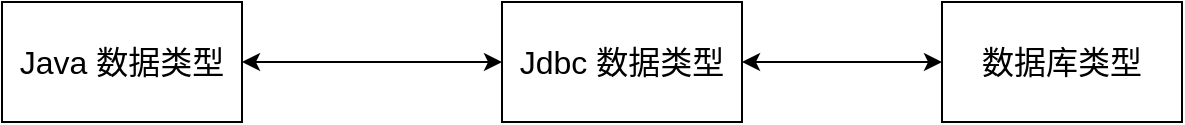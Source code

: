 <mxfile version="14.7.7" type="device"><diagram id="TCONszZikq4sk1LHI8I-" name="Page-1"><mxGraphModel dx="1426" dy="946" grid="1" gridSize="10" guides="1" tooltips="1" connect="1" arrows="1" fold="1" page="1" pageScale="1" pageWidth="827" pageHeight="1169" math="0" shadow="0"><root><mxCell id="0"/><mxCell id="1" parent="0"/><mxCell id="1FOVgzVlXMJ0XkZjxN5Y-1" value="&lt;font style=&quot;font-size: 16px&quot;&gt;Java 数据类型&lt;/font&gt;" style="rounded=0;whiteSpace=wrap;html=1;" vertex="1" parent="1"><mxGeometry x="90" y="210" width="120" height="60" as="geometry"/></mxCell><mxCell id="1FOVgzVlXMJ0XkZjxN5Y-2" value="&lt;font style=&quot;font-size: 16px&quot;&gt;Jdbc 数据类型&lt;/font&gt;" style="rounded=0;whiteSpace=wrap;html=1;" vertex="1" parent="1"><mxGeometry x="340" y="210" width="120" height="60" as="geometry"/></mxCell><mxCell id="1FOVgzVlXMJ0XkZjxN5Y-3" value="&lt;font style=&quot;font-size: 16px&quot;&gt;数据库类型&lt;/font&gt;" style="rounded=0;whiteSpace=wrap;html=1;" vertex="1" parent="1"><mxGeometry x="560" y="210" width="120" height="60" as="geometry"/></mxCell><mxCell id="1FOVgzVlXMJ0XkZjxN5Y-4" value="" style="endArrow=classic;startArrow=classic;html=1;exitX=1;exitY=0.5;exitDx=0;exitDy=0;entryX=0;entryY=0.5;entryDx=0;entryDy=0;" edge="1" parent="1" source="1FOVgzVlXMJ0XkZjxN5Y-1" target="1FOVgzVlXMJ0XkZjxN5Y-2"><mxGeometry width="50" height="50" relative="1" as="geometry"><mxPoint x="270" y="500" as="sourcePoint"/><mxPoint x="320" y="450" as="targetPoint"/></mxGeometry></mxCell><mxCell id="1FOVgzVlXMJ0XkZjxN5Y-5" value="" style="endArrow=classic;startArrow=classic;html=1;exitX=1;exitY=0.5;exitDx=0;exitDy=0;entryX=0;entryY=0.5;entryDx=0;entryDy=0;" edge="1" parent="1" source="1FOVgzVlXMJ0XkZjxN5Y-2" target="1FOVgzVlXMJ0XkZjxN5Y-3"><mxGeometry width="50" height="50" relative="1" as="geometry"><mxPoint x="510" y="350" as="sourcePoint"/><mxPoint x="640" y="350" as="targetPoint"/></mxGeometry></mxCell></root></mxGraphModel></diagram></mxfile>